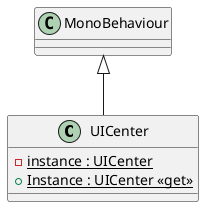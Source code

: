 @startuml
class UICenter {
    - {static} instance : UICenter
    + {static} Instance : UICenter <<get>>
}
MonoBehaviour <|-- UICenter
@enduml
